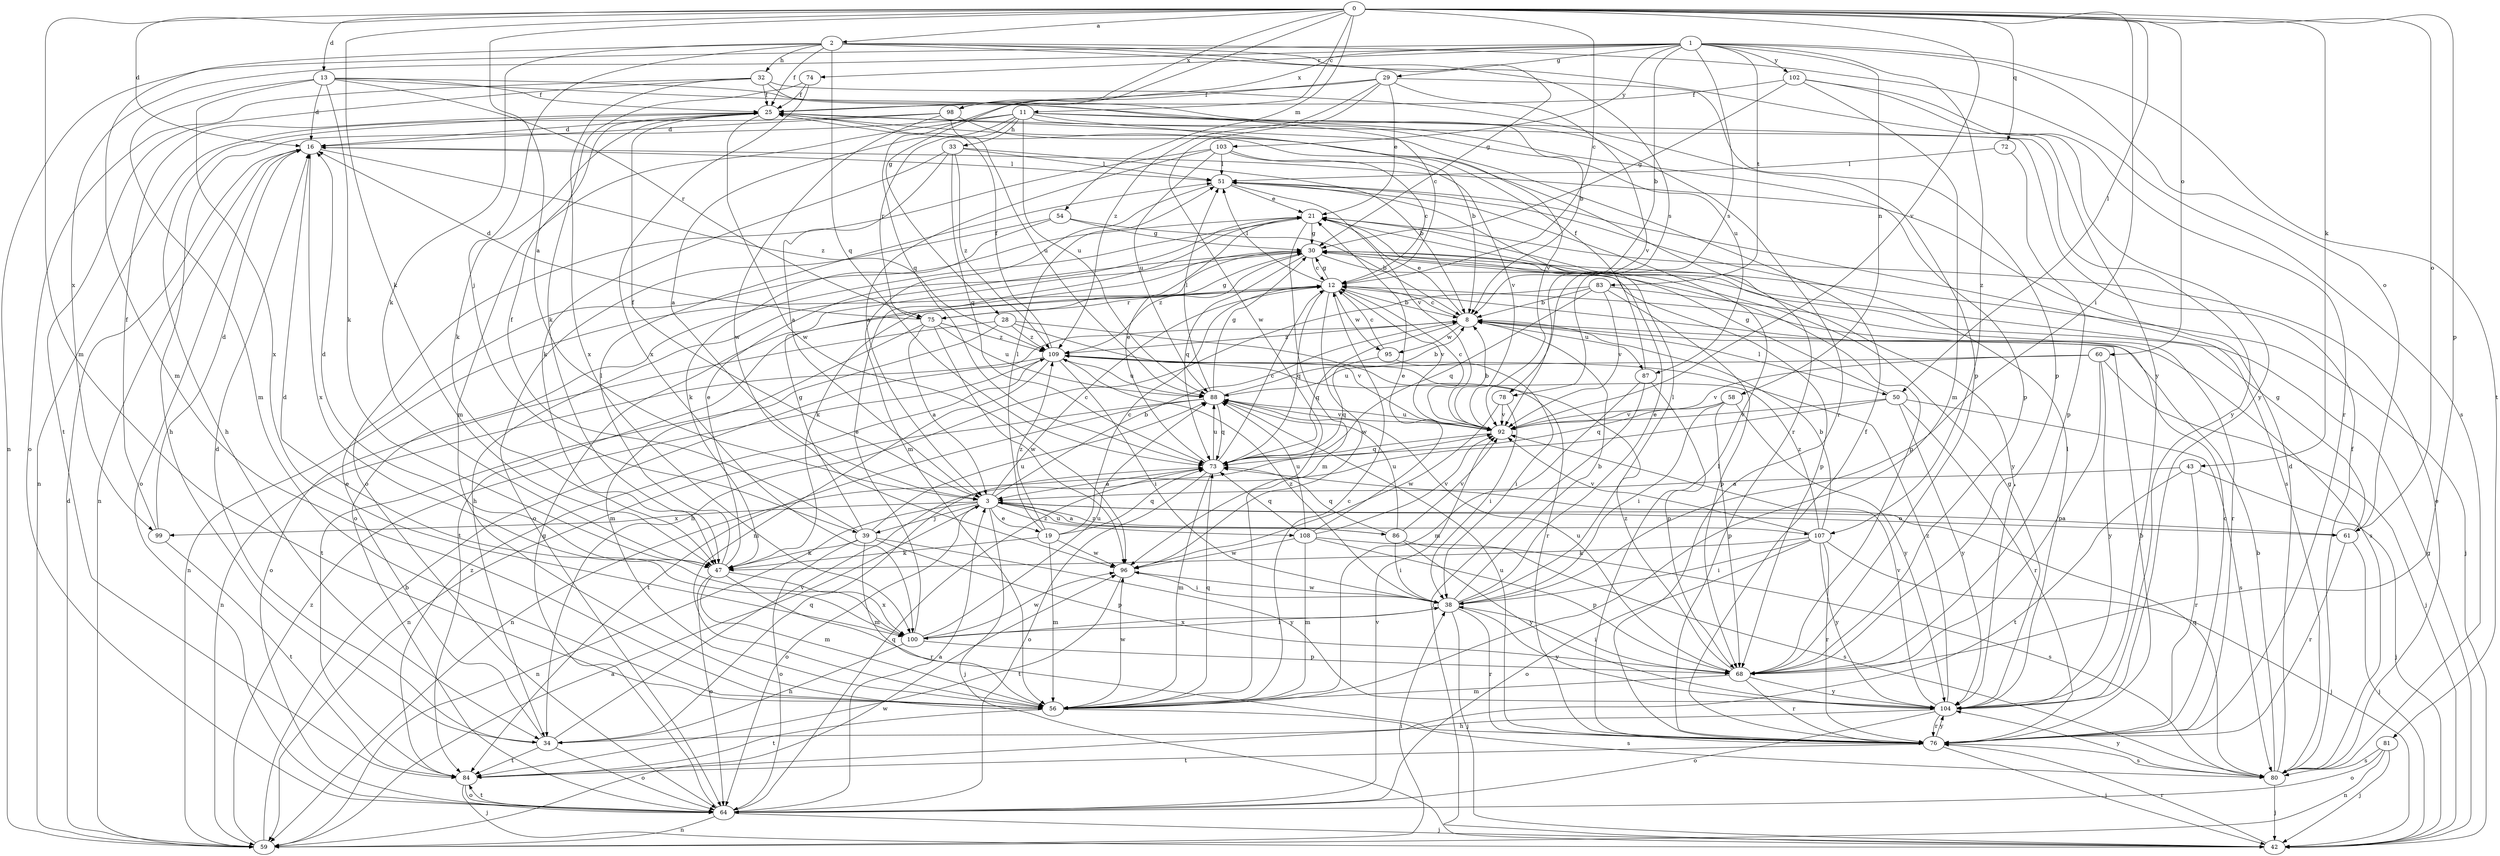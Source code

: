 strict digraph  {
0;
1;
2;
3;
8;
11;
12;
13;
16;
19;
21;
25;
28;
29;
30;
32;
33;
34;
38;
39;
42;
43;
47;
50;
51;
54;
56;
58;
59;
60;
61;
64;
68;
72;
73;
74;
75;
76;
78;
80;
81;
83;
84;
86;
87;
88;
92;
95;
96;
98;
99;
100;
102;
103;
104;
107;
108;
109;
0 -> 2  [label=a];
0 -> 3  [label=a];
0 -> 11  [label=c];
0 -> 12  [label=c];
0 -> 13  [label=d];
0 -> 16  [label=d];
0 -> 28  [label=g];
0 -> 38  [label=i];
0 -> 43  [label=k];
0 -> 47  [label=k];
0 -> 50  [label=l];
0 -> 54  [label=m];
0 -> 56  [label=m];
0 -> 60  [label=o];
0 -> 61  [label=o];
0 -> 68  [label=p];
0 -> 72  [label=q];
0 -> 92  [label=v];
0 -> 98  [label=x];
1 -> 8  [label=b];
1 -> 29  [label=g];
1 -> 58  [label=n];
1 -> 59  [label=n];
1 -> 61  [label=o];
1 -> 74  [label=r];
1 -> 78  [label=s];
1 -> 81  [label=t];
1 -> 83  [label=t];
1 -> 98  [label=x];
1 -> 99  [label=x];
1 -> 102  [label=y];
1 -> 103  [label=y];
1 -> 107  [label=z];
2 -> 25  [label=f];
2 -> 30  [label=g];
2 -> 32  [label=h];
2 -> 39  [label=j];
2 -> 47  [label=k];
2 -> 56  [label=m];
2 -> 73  [label=q];
2 -> 78  [label=s];
2 -> 80  [label=s];
2 -> 104  [label=y];
3 -> 8  [label=b];
3 -> 12  [label=c];
3 -> 19  [label=e];
3 -> 25  [label=f];
3 -> 39  [label=j];
3 -> 42  [label=j];
3 -> 59  [label=n];
3 -> 61  [label=o];
3 -> 64  [label=o];
3 -> 86  [label=u];
3 -> 99  [label=x];
3 -> 107  [label=z];
3 -> 108  [label=z];
8 -> 12  [label=c];
8 -> 21  [label=e];
8 -> 50  [label=l];
8 -> 73  [label=q];
8 -> 87  [label=u];
8 -> 95  [label=w];
8 -> 109  [label=z];
11 -> 3  [label=a];
11 -> 8  [label=b];
11 -> 33  [label=h];
11 -> 34  [label=h];
11 -> 56  [label=m];
11 -> 68  [label=p];
11 -> 75  [label=r];
11 -> 87  [label=u];
11 -> 88  [label=u];
11 -> 104  [label=y];
12 -> 8  [label=b];
12 -> 30  [label=g];
12 -> 51  [label=l];
12 -> 59  [label=n];
12 -> 73  [label=q];
12 -> 75  [label=r];
12 -> 80  [label=s];
12 -> 84  [label=t];
12 -> 92  [label=v];
12 -> 95  [label=w];
12 -> 96  [label=w];
13 -> 8  [label=b];
13 -> 16  [label=d];
13 -> 25  [label=f];
13 -> 47  [label=k];
13 -> 56  [label=m];
13 -> 75  [label=r];
13 -> 76  [label=r];
13 -> 100  [label=x];
16 -> 51  [label=l];
16 -> 59  [label=n];
16 -> 64  [label=o];
16 -> 100  [label=x];
16 -> 109  [label=z];
19 -> 12  [label=c];
19 -> 47  [label=k];
19 -> 51  [label=l];
19 -> 56  [label=m];
19 -> 73  [label=q];
19 -> 96  [label=w];
19 -> 109  [label=z];
21 -> 30  [label=g];
21 -> 56  [label=m];
21 -> 64  [label=o];
21 -> 68  [label=p];
21 -> 104  [label=y];
25 -> 16  [label=d];
25 -> 34  [label=h];
25 -> 47  [label=k];
25 -> 76  [label=r];
25 -> 96  [label=w];
28 -> 64  [label=o];
28 -> 76  [label=r];
28 -> 84  [label=t];
28 -> 92  [label=v];
28 -> 109  [label=z];
29 -> 21  [label=e];
29 -> 25  [label=f];
29 -> 68  [label=p];
29 -> 73  [label=q];
29 -> 92  [label=v];
29 -> 96  [label=w];
29 -> 109  [label=z];
30 -> 12  [label=c];
30 -> 34  [label=h];
30 -> 42  [label=j];
30 -> 47  [label=k];
30 -> 68  [label=p];
30 -> 73  [label=q];
30 -> 109  [label=z];
32 -> 12  [label=c];
32 -> 25  [label=f];
32 -> 64  [label=o];
32 -> 68  [label=p];
32 -> 84  [label=t];
32 -> 100  [label=x];
33 -> 3  [label=a];
33 -> 8  [label=b];
33 -> 47  [label=k];
33 -> 51  [label=l];
33 -> 73  [label=q];
33 -> 109  [label=z];
34 -> 16  [label=d];
34 -> 21  [label=e];
34 -> 64  [label=o];
34 -> 73  [label=q];
34 -> 84  [label=t];
34 -> 92  [label=v];
38 -> 8  [label=b];
38 -> 21  [label=e];
38 -> 42  [label=j];
38 -> 51  [label=l];
38 -> 76  [label=r];
38 -> 96  [label=w];
38 -> 100  [label=x];
38 -> 104  [label=y];
38 -> 109  [label=z];
39 -> 25  [label=f];
39 -> 30  [label=g];
39 -> 47  [label=k];
39 -> 56  [label=m];
39 -> 64  [label=o];
39 -> 68  [label=p];
39 -> 88  [label=u];
39 -> 104  [label=y];
42 -> 30  [label=g];
42 -> 76  [label=r];
43 -> 3  [label=a];
43 -> 42  [label=j];
43 -> 76  [label=r];
43 -> 84  [label=t];
47 -> 16  [label=d];
47 -> 21  [label=e];
47 -> 51  [label=l];
47 -> 56  [label=m];
47 -> 64  [label=o];
47 -> 76  [label=r];
47 -> 100  [label=x];
50 -> 30  [label=g];
50 -> 59  [label=n];
50 -> 76  [label=r];
50 -> 80  [label=s];
50 -> 92  [label=v];
50 -> 104  [label=y];
51 -> 21  [label=e];
51 -> 56  [label=m];
51 -> 80  [label=s];
51 -> 92  [label=v];
54 -> 8  [label=b];
54 -> 30  [label=g];
54 -> 47  [label=k];
54 -> 64  [label=o];
56 -> 12  [label=c];
56 -> 73  [label=q];
56 -> 80  [label=s];
56 -> 84  [label=t];
56 -> 96  [label=w];
58 -> 38  [label=i];
58 -> 68  [label=p];
58 -> 73  [label=q];
58 -> 92  [label=v];
58 -> 104  [label=y];
59 -> 3  [label=a];
59 -> 8  [label=b];
59 -> 16  [label=d];
59 -> 38  [label=i];
59 -> 96  [label=w];
59 -> 109  [label=z];
60 -> 42  [label=j];
60 -> 68  [label=p];
60 -> 88  [label=u];
60 -> 92  [label=v];
60 -> 104  [label=y];
61 -> 3  [label=a];
61 -> 30  [label=g];
61 -> 42  [label=j];
61 -> 76  [label=r];
64 -> 3  [label=a];
64 -> 30  [label=g];
64 -> 42  [label=j];
64 -> 59  [label=n];
64 -> 73  [label=q];
64 -> 84  [label=t];
64 -> 92  [label=v];
68 -> 38  [label=i];
68 -> 56  [label=m];
68 -> 76  [label=r];
68 -> 88  [label=u];
68 -> 104  [label=y];
68 -> 109  [label=z];
72 -> 51  [label=l];
72 -> 68  [label=p];
73 -> 3  [label=a];
73 -> 12  [label=c];
73 -> 21  [label=e];
73 -> 56  [label=m];
73 -> 64  [label=o];
73 -> 88  [label=u];
74 -> 25  [label=f];
74 -> 47  [label=k];
74 -> 100  [label=x];
75 -> 3  [label=a];
75 -> 16  [label=d];
75 -> 30  [label=g];
75 -> 56  [label=m];
75 -> 88  [label=u];
75 -> 96  [label=w];
75 -> 109  [label=z];
76 -> 8  [label=b];
76 -> 12  [label=c];
76 -> 25  [label=f];
76 -> 42  [label=j];
76 -> 51  [label=l];
76 -> 80  [label=s];
76 -> 84  [label=t];
76 -> 88  [label=u];
76 -> 104  [label=y];
78 -> 38  [label=i];
78 -> 92  [label=v];
78 -> 96  [label=w];
80 -> 8  [label=b];
80 -> 16  [label=d];
80 -> 21  [label=e];
80 -> 25  [label=f];
80 -> 42  [label=j];
80 -> 73  [label=q];
80 -> 104  [label=y];
81 -> 42  [label=j];
81 -> 59  [label=n];
81 -> 64  [label=o];
81 -> 80  [label=s];
83 -> 8  [label=b];
83 -> 34  [label=h];
83 -> 68  [label=p];
83 -> 73  [label=q];
83 -> 76  [label=r];
83 -> 92  [label=v];
84 -> 42  [label=j];
84 -> 64  [label=o];
84 -> 109  [label=z];
86 -> 3  [label=a];
86 -> 38  [label=i];
86 -> 73  [label=q];
86 -> 80  [label=s];
86 -> 88  [label=u];
86 -> 92  [label=v];
86 -> 104  [label=y];
87 -> 25  [label=f];
87 -> 42  [label=j];
87 -> 56  [label=m];
87 -> 68  [label=p];
88 -> 8  [label=b];
88 -> 30  [label=g];
88 -> 51  [label=l];
88 -> 59  [label=n];
88 -> 73  [label=q];
88 -> 84  [label=t];
88 -> 92  [label=v];
92 -> 8  [label=b];
92 -> 12  [label=c];
92 -> 73  [label=q];
92 -> 88  [label=u];
95 -> 12  [label=c];
95 -> 38  [label=i];
95 -> 73  [label=q];
96 -> 38  [label=i];
96 -> 84  [label=t];
98 -> 16  [label=d];
98 -> 59  [label=n];
98 -> 88  [label=u];
98 -> 92  [label=v];
98 -> 96  [label=w];
99 -> 16  [label=d];
99 -> 25  [label=f];
99 -> 84  [label=t];
100 -> 16  [label=d];
100 -> 21  [label=e];
100 -> 34  [label=h];
100 -> 38  [label=i];
100 -> 68  [label=p];
100 -> 88  [label=u];
100 -> 96  [label=w];
102 -> 25  [label=f];
102 -> 30  [label=g];
102 -> 56  [label=m];
102 -> 76  [label=r];
102 -> 104  [label=y];
103 -> 3  [label=a];
103 -> 12  [label=c];
103 -> 51  [label=l];
103 -> 64  [label=o];
103 -> 88  [label=u];
103 -> 92  [label=v];
104 -> 30  [label=g];
104 -> 34  [label=h];
104 -> 51  [label=l];
104 -> 64  [label=o];
104 -> 76  [label=r];
104 -> 92  [label=v];
104 -> 109  [label=z];
107 -> 8  [label=b];
107 -> 38  [label=i];
107 -> 42  [label=j];
107 -> 47  [label=k];
107 -> 64  [label=o];
107 -> 76  [label=r];
107 -> 92  [label=v];
107 -> 104  [label=y];
107 -> 109  [label=z];
108 -> 21  [label=e];
108 -> 56  [label=m];
108 -> 68  [label=p];
108 -> 73  [label=q];
108 -> 80  [label=s];
108 -> 88  [label=u];
108 -> 92  [label=v];
108 -> 96  [label=w];
109 -> 25  [label=f];
109 -> 38  [label=i];
109 -> 56  [label=m];
109 -> 59  [label=n];
109 -> 88  [label=u];
}
